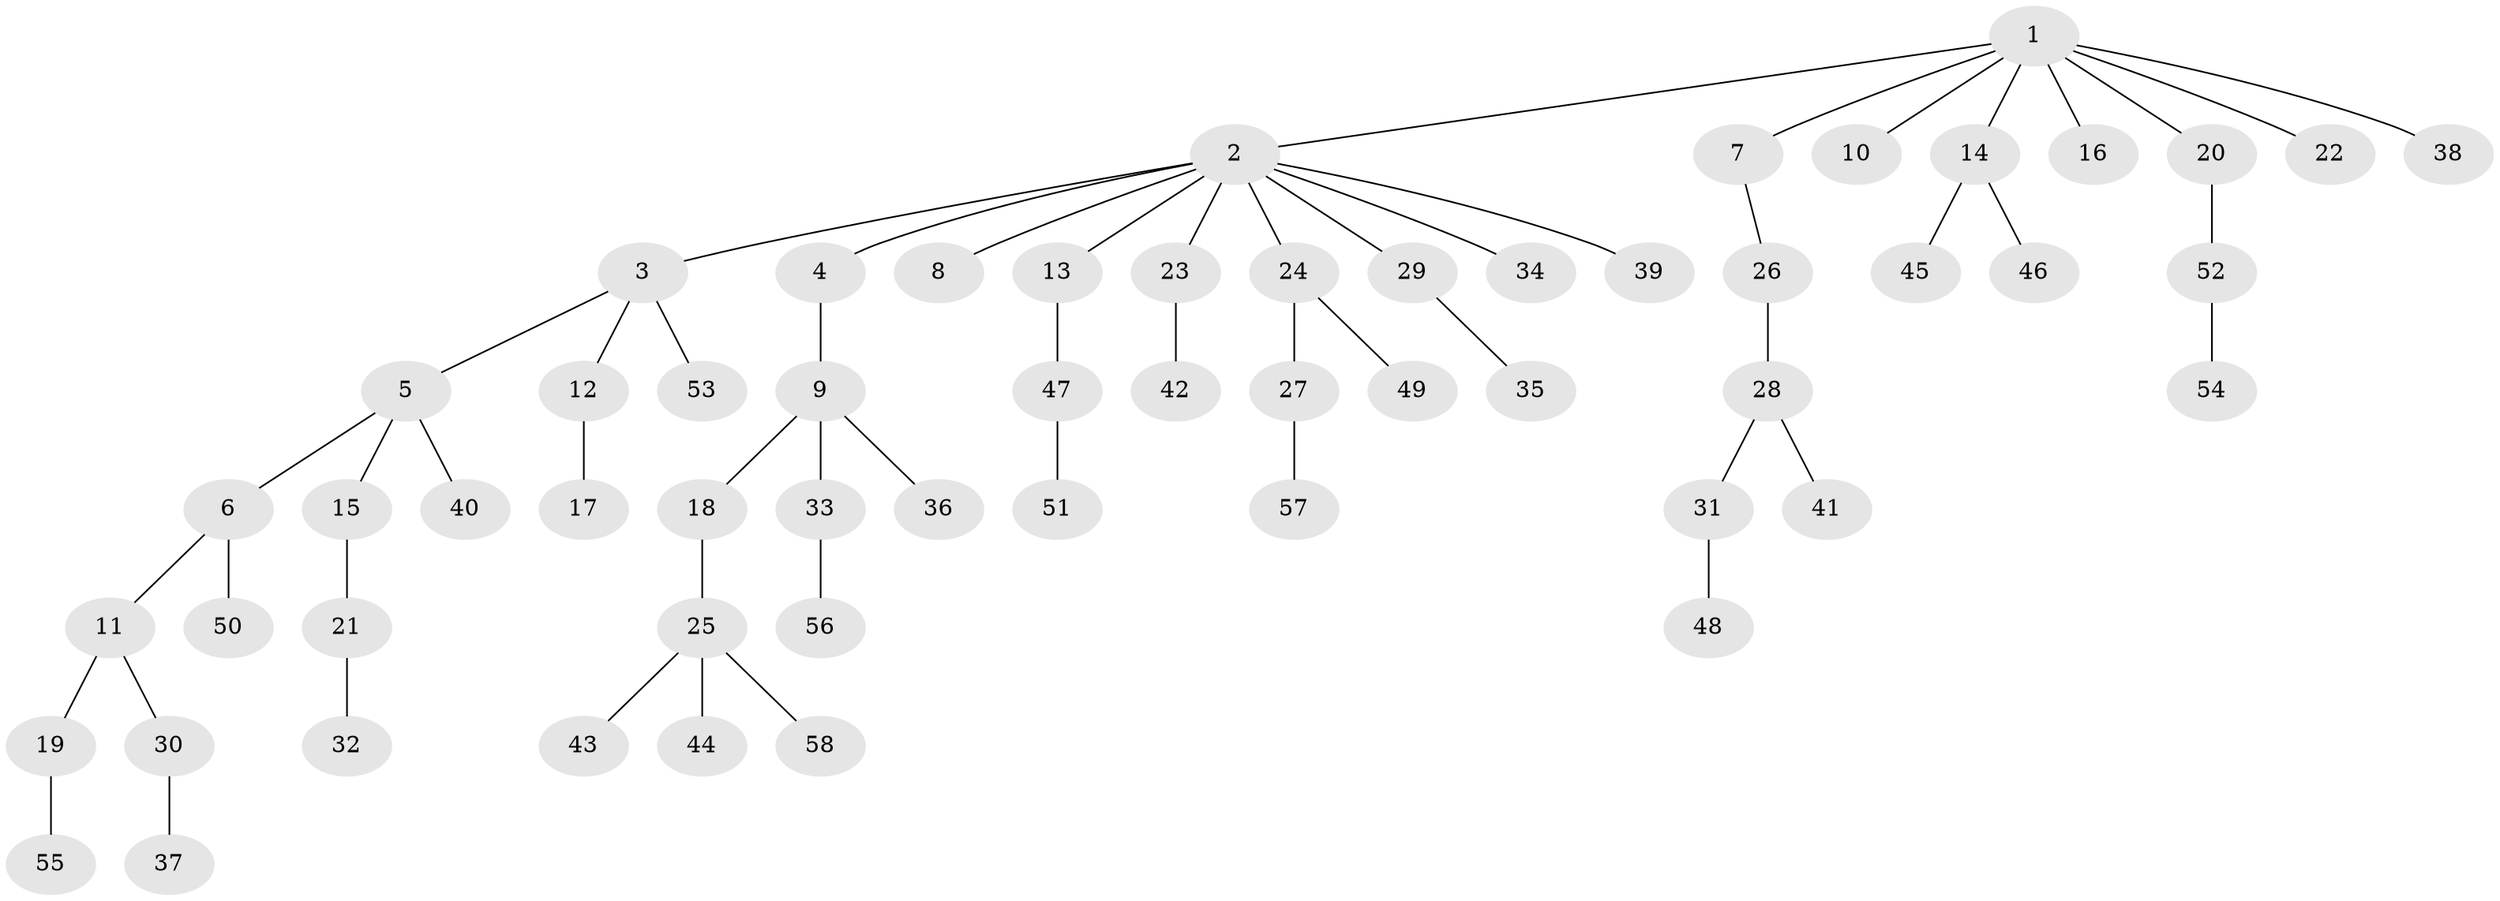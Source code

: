 // Generated by graph-tools (version 1.1) at 2025/53/03/09/25 04:53:23]
// undirected, 58 vertices, 57 edges
graph export_dot {
graph [start="1"]
  node [color=gray90,style=filled];
  1;
  2;
  3;
  4;
  5;
  6;
  7;
  8;
  9;
  10;
  11;
  12;
  13;
  14;
  15;
  16;
  17;
  18;
  19;
  20;
  21;
  22;
  23;
  24;
  25;
  26;
  27;
  28;
  29;
  30;
  31;
  32;
  33;
  34;
  35;
  36;
  37;
  38;
  39;
  40;
  41;
  42;
  43;
  44;
  45;
  46;
  47;
  48;
  49;
  50;
  51;
  52;
  53;
  54;
  55;
  56;
  57;
  58;
  1 -- 2;
  1 -- 7;
  1 -- 10;
  1 -- 14;
  1 -- 16;
  1 -- 20;
  1 -- 22;
  1 -- 38;
  2 -- 3;
  2 -- 4;
  2 -- 8;
  2 -- 13;
  2 -- 23;
  2 -- 24;
  2 -- 29;
  2 -- 34;
  2 -- 39;
  3 -- 5;
  3 -- 12;
  3 -- 53;
  4 -- 9;
  5 -- 6;
  5 -- 15;
  5 -- 40;
  6 -- 11;
  6 -- 50;
  7 -- 26;
  9 -- 18;
  9 -- 33;
  9 -- 36;
  11 -- 19;
  11 -- 30;
  12 -- 17;
  13 -- 47;
  14 -- 45;
  14 -- 46;
  15 -- 21;
  18 -- 25;
  19 -- 55;
  20 -- 52;
  21 -- 32;
  23 -- 42;
  24 -- 27;
  24 -- 49;
  25 -- 43;
  25 -- 44;
  25 -- 58;
  26 -- 28;
  27 -- 57;
  28 -- 31;
  28 -- 41;
  29 -- 35;
  30 -- 37;
  31 -- 48;
  33 -- 56;
  47 -- 51;
  52 -- 54;
}
